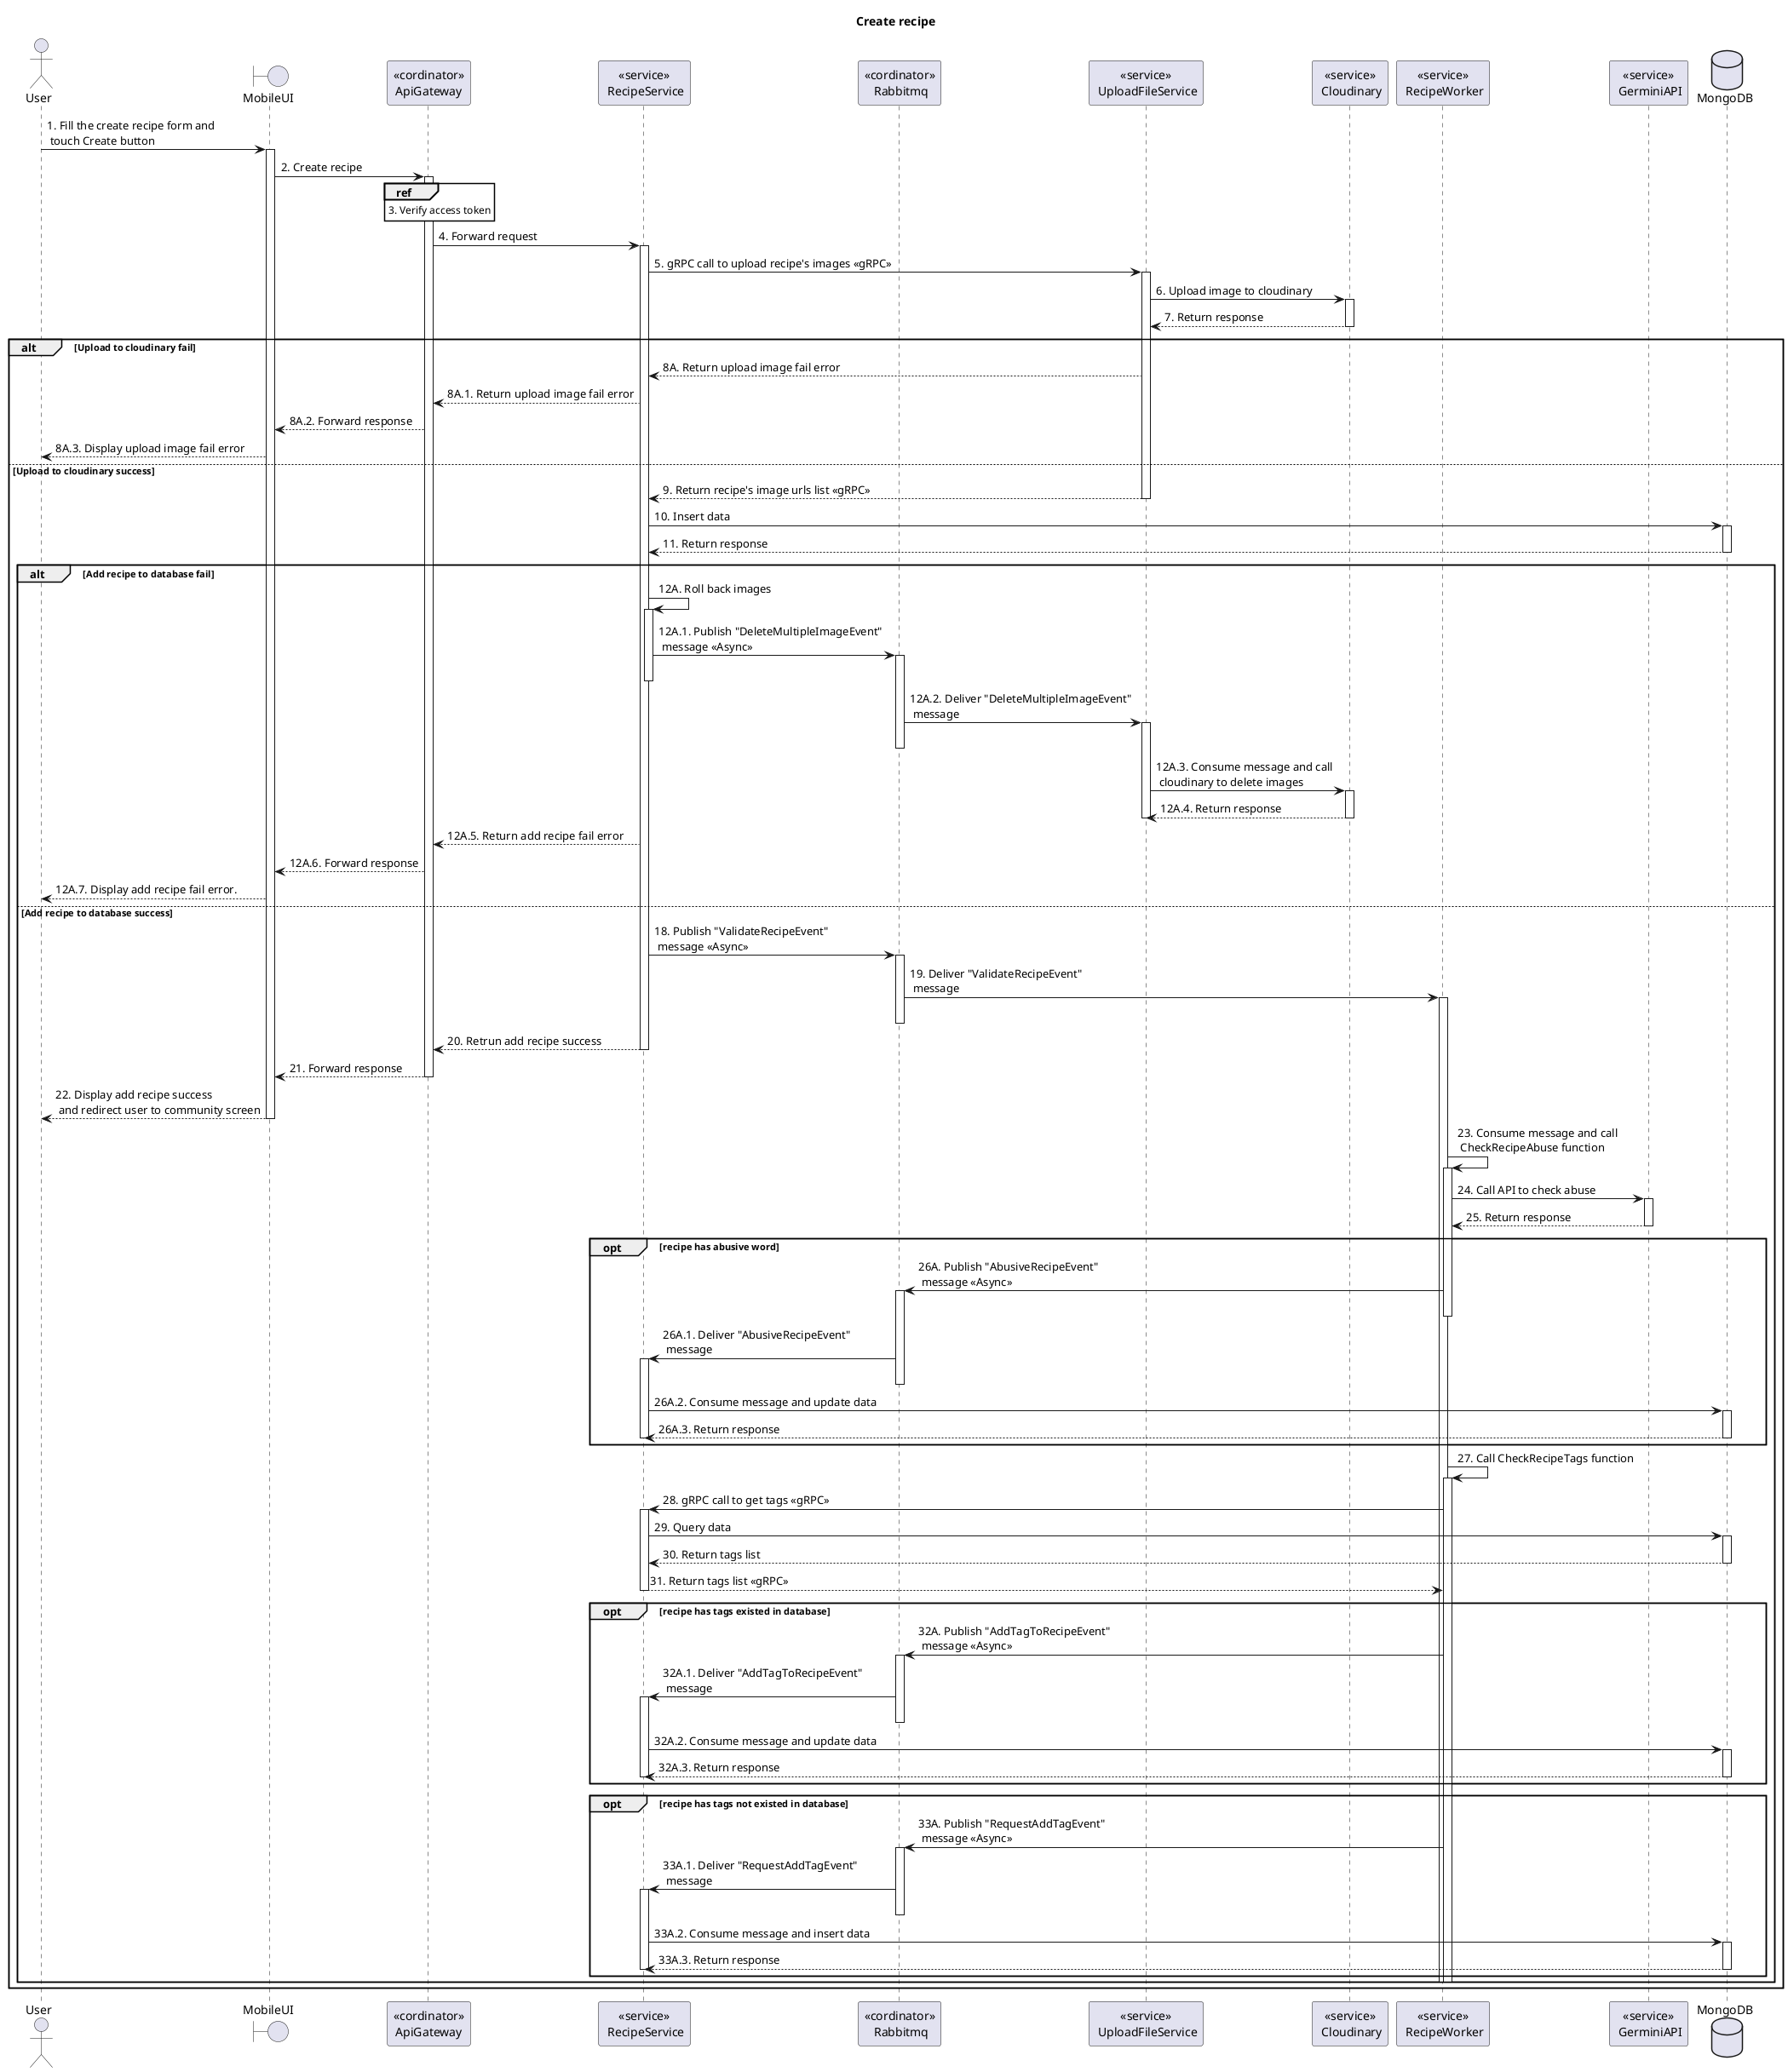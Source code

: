 @startuml CreateRecipe
title "Create recipe"
' Style section
<style>
  sequenceDiagram {
    reference {
      BackGroundColor white
    }
}
</style>

actor User
boundary MobileUI 
participant "<<cordinator>>\nApiGateway" as ApiGateway
participant "<<service>>\n RecipeService" as RecipeService
participant "<<cordinator>>\n Rabbitmq" as Rabbitmq
participant "<<service>>\n UploadFileService" as UploadFileService
participant "<<service>>\n Cloudinary" as Cloudinary
participant "<<service>>\n RecipeWorker" as RecipeWorker
participant "<<service>>\n GerminiAPI" as GerminiAPI
database MongoDB

User -> MobileUI++: 1. Fill the create recipe form and \n touch Create button

MobileUI -> ApiGateway++: 2. Create recipe

ref over ApiGateway: 3. Verify access token

ApiGateway -> RecipeService++: 4. Forward request

RecipeService -> UploadFileService++: 5. gRPC call to upload recipe's images <<gRPC>>
UploadFileService -> Cloudinary++: 6. Upload image to cloudinary
UploadFileService <-- Cloudinary--: 7. Return response

alt Upload to cloudinary fail
    RecipeService <-- UploadFileService: 8A. Return upload image fail error
    ApiGateway <-- RecipeService: 8A.1. Return upload image fail error
    MobileUI <-- ApiGateway: 8A.2. Forward response
    User <-- MobileUI: 8A.3. Display upload image fail error
else Upload to cloudinary success 
    RecipeService <-- UploadFileService--: 9. Return recipe's image urls list <<gRPC>>
    RecipeService -> MongoDB++: 10. Insert data
    RecipeService <-- MongoDB--: 11. Return response
    alt Add recipe to database fail
        RecipeService -> RecipeService++: 12A. Roll back images
        RecipeService -> Rabbitmq++: 12A.1. Publish "DeleteMultipleImageEvent" \n message <<Async>>
        deactivate RecipeService
        Rabbitmq -> UploadFileService++: 12A.2. Deliver "DeleteMultipleImageEvent"\n message
        deactivate Rabbitmq
        UploadFileService -> Cloudinary++: 12A.3. Consume message and call \n cloudinary to delete images
        UploadFileService <-- Cloudinary--: 12A.4. Return response
        deactivate UploadFileService
        ApiGateway <-- RecipeService: 12A.5. Return add recipe fail error
        MobileUI <-- ApiGateway: 12A.6. Forward response
        User <-- MobileUI: 12A.7. Display add recipe fail error.
    else Add recipe to database success
        RecipeService -> Rabbitmq++: 18. Publish "ValidateRecipeEvent" \n message <<Async>>
        Rabbitmq -> RecipeWorker++: 19. Deliver "ValidateRecipeEvent"\n message
        deactivate Rabbitmq
        
        ApiGateway <-- RecipeService--: 20. Retrun add recipe success
        MobileUI <-- ApiGateway--: 21. Forward response
        User <-- MobileUI--: 22. Display add recipe success\n and redirect user to community screen

        RecipeWorker -> RecipeWorker++: 23. Consume message and call \n CheckRecipeAbuse function
        RecipeWorker -> GerminiAPI++: 24. Call API to check abuse
        RecipeWorker <-- GerminiAPI--: 25. Return response

        opt recipe has abusive word
            RecipeWorker -> Rabbitmq++: 26A. Publish "AbusiveRecipeEvent" \n message <<Async>>
            deactivate RecipeWorker
            Rabbitmq -> RecipeService++: 26A.1. Deliver "AbusiveRecipeEvent"\n message
            deactivate Rabbitmq
            RecipeService -> MongoDB++: 26A.2. Consume message and update data
            RecipeService <-- MongoDB--: 26A.3. Return response
            deactivate RecipeService
        end opt

        RecipeWorker -> RecipeWorker++: 27. Call CheckRecipeTags function
        RecipeWorker -> RecipeService++: 28. gRPC call to get tags <<gRPC>>
        RecipeService -> MongoDB++: 29. Query data
        RecipeService <-- MongoDB--: 30. Return tags list
        RecipeWorker <-- RecipeService--: 31. Return tags list <<gRPC>>
        opt recipe has tags existed in database
            RecipeWorker -> Rabbitmq++: 32A. Publish "AddTagToRecipeEvent" \n message <<Async>>
            Rabbitmq -> RecipeService++: 32A.1. Deliver "AddTagToRecipeEvent"\n message
            deactivate Rabbitmq
            RecipeService -> MongoDB++: 32A.2. Consume message and update data
            RecipeService <-- MongoDB--: 32A.3. Return response
            deactivate RecipeService
        end opt

        opt recipe has tags not existed in database
            RecipeWorker -> Rabbitmq++: 33A. Publish "RequestAddTagEvent" \n message <<Async>>
            Rabbitmq -> RecipeService++: 33A.1. Deliver "RequestAddTagEvent"\n message
            deactivate Rabbitmq
            RecipeService -> MongoDB++: 33A.2. Consume message and insert data
            RecipeService <-- MongoDB--: 33A.3. Return response
            deactivate RecipeService
        end opt
        deactivate RecipeWorker
        deactivate RecipeWorker
    end alt
end alt

@enduml
